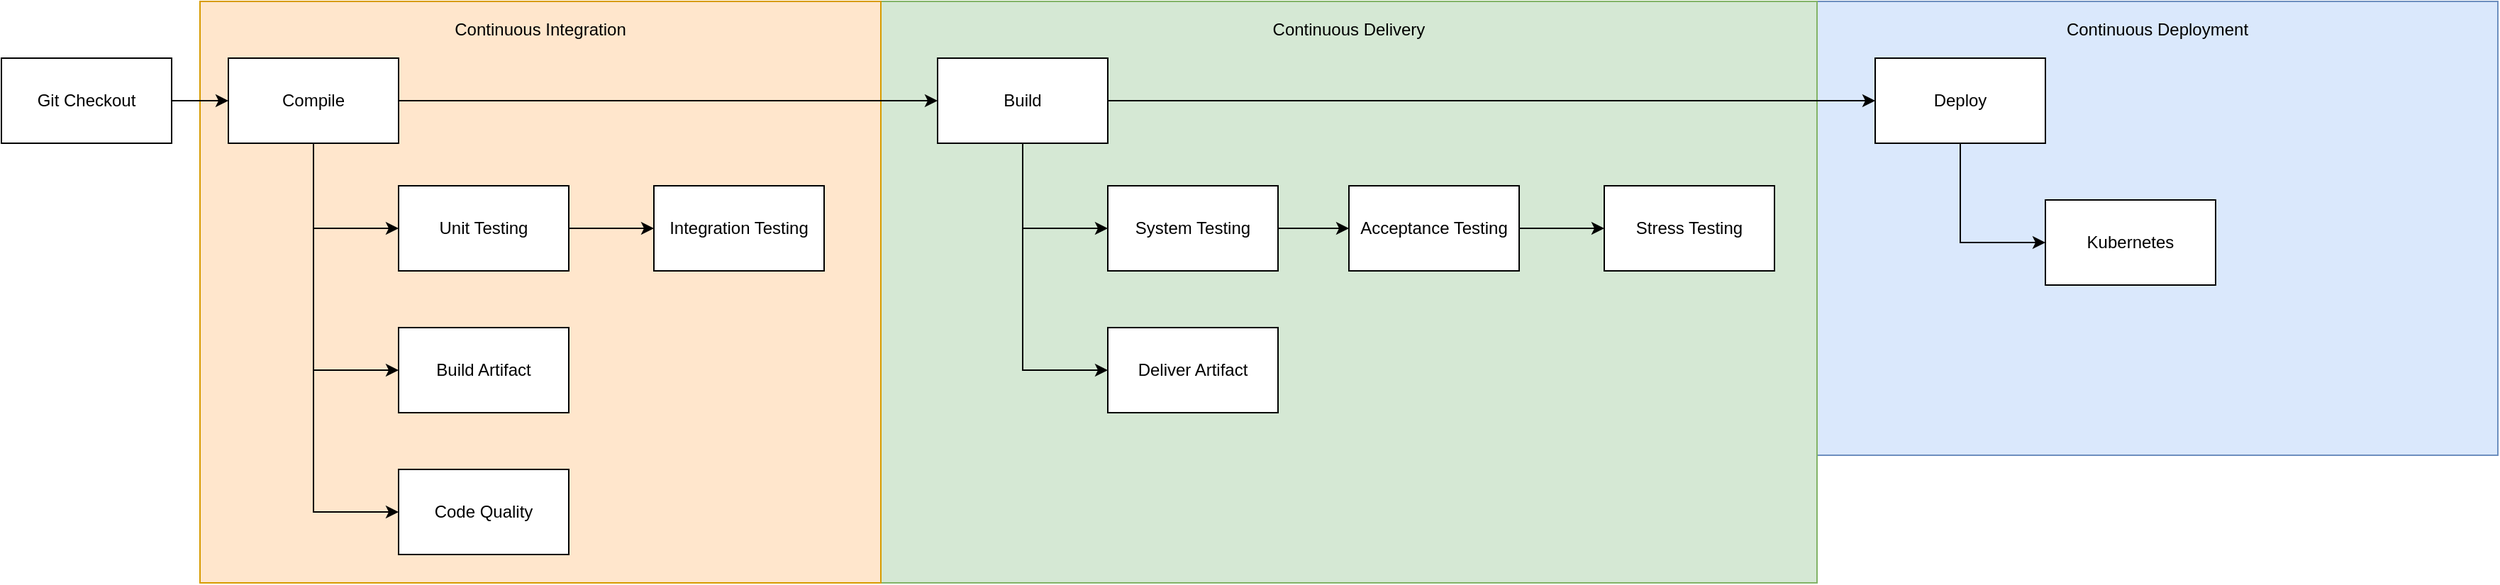 <mxfile version="12.9.14" type="google" pages="2"><diagram id="zy8Natd9dz65Ar8-Fubi" name="Goal"><mxGraphModel dx="2062" dy="1164" grid="1" gridSize="10" guides="1" tooltips="1" connect="1" arrows="1" fold="1" page="1" pageScale="1" pageWidth="827" pageHeight="1169" math="0" shadow="0"><root><mxCell id="0"/><mxCell id="1" parent="0"/><mxCell id="mmfzlveDfDOriDZYuEzA-23" value="" style="rounded=0;whiteSpace=wrap;html=1;fillColor=#dae8fc;strokeColor=#6c8ebf;" parent="1" vertex="1"><mxGeometry x="1320" width="480" height="320" as="geometry"/></mxCell><mxCell id="mmfzlveDfDOriDZYuEzA-21" value="" style="rounded=0;whiteSpace=wrap;html=1;fillColor=#d5e8d4;strokeColor=#82b366;" parent="1" vertex="1"><mxGeometry x="660" width="660" height="410" as="geometry"/></mxCell><mxCell id="mmfzlveDfDOriDZYuEzA-7" value="" style="rounded=0;whiteSpace=wrap;html=1;fillColor=#ffe6cc;strokeColor=#d79b00;" parent="1" vertex="1"><mxGeometry x="180" width="480" height="410" as="geometry"/></mxCell><mxCell id="mmfzlveDfDOriDZYuEzA-11" style="edgeStyle=orthogonalEdgeStyle;rounded=0;orthogonalLoop=1;jettySize=auto;html=1;exitX=1;exitY=0.5;exitDx=0;exitDy=0;entryX=0;entryY=0.5;entryDx=0;entryDy=0;" parent="1" source="mmfzlveDfDOriDZYuEzA-1" target="mmfzlveDfDOriDZYuEzA-2" edge="1"><mxGeometry relative="1" as="geometry"/></mxCell><mxCell id="mmfzlveDfDOriDZYuEzA-1" value="Git Checkout" style="rounded=0;whiteSpace=wrap;html=1;" parent="1" vertex="1"><mxGeometry x="40" y="40" width="120" height="60" as="geometry"/></mxCell><mxCell id="mmfzlveDfDOriDZYuEzA-18" style="edgeStyle=orthogonalEdgeStyle;rounded=0;orthogonalLoop=1;jettySize=auto;html=1;exitX=0.5;exitY=1;exitDx=0;exitDy=0;entryX=0;entryY=0.5;entryDx=0;entryDy=0;" parent="1" source="mmfzlveDfDOriDZYuEzA-2" target="mmfzlveDfDOriDZYuEzA-3" edge="1"><mxGeometry relative="1" as="geometry"/></mxCell><mxCell id="mmfzlveDfDOriDZYuEzA-19" style="edgeStyle=orthogonalEdgeStyle;rounded=0;orthogonalLoop=1;jettySize=auto;html=1;exitX=0.5;exitY=1;exitDx=0;exitDy=0;entryX=0;entryY=0.5;entryDx=0;entryDy=0;" parent="1" source="mmfzlveDfDOriDZYuEzA-2" target="mmfzlveDfDOriDZYuEzA-4" edge="1"><mxGeometry relative="1" as="geometry"/></mxCell><mxCell id="mmfzlveDfDOriDZYuEzA-20" style="edgeStyle=orthogonalEdgeStyle;rounded=0;orthogonalLoop=1;jettySize=auto;html=1;exitX=1;exitY=0.5;exitDx=0;exitDy=0;entryX=0;entryY=0.5;entryDx=0;entryDy=0;" parent="1" source="mmfzlveDfDOriDZYuEzA-2" target="mmfzlveDfDOriDZYuEzA-5" edge="1"><mxGeometry relative="1" as="geometry"/></mxCell><mxCell id="mmfzlveDfDOriDZYuEzA-26" style="edgeStyle=orthogonalEdgeStyle;rounded=0;orthogonalLoop=1;jettySize=auto;html=1;exitX=0.5;exitY=1;exitDx=0;exitDy=0;entryX=0;entryY=0.5;entryDx=0;entryDy=0;" parent="1" source="mmfzlveDfDOriDZYuEzA-2" target="mmfzlveDfDOriDZYuEzA-25" edge="1"><mxGeometry relative="1" as="geometry"/></mxCell><mxCell id="mmfzlveDfDOriDZYuEzA-2" value="Compile" style="rounded=0;whiteSpace=wrap;html=1;" parent="1" vertex="1"><mxGeometry x="200" y="40" width="120" height="60" as="geometry"/></mxCell><mxCell id="mmfzlveDfDOriDZYuEzA-17" style="edgeStyle=orthogonalEdgeStyle;rounded=0;orthogonalLoop=1;jettySize=auto;html=1;exitX=1;exitY=0.5;exitDx=0;exitDy=0;entryX=0;entryY=0.5;entryDx=0;entryDy=0;" parent="1" source="mmfzlveDfDOriDZYuEzA-3" target="mmfzlveDfDOriDZYuEzA-15" edge="1"><mxGeometry relative="1" as="geometry"/></mxCell><mxCell id="mmfzlveDfDOriDZYuEzA-3" value="Unit Testing" style="rounded=0;whiteSpace=wrap;html=1;" parent="1" vertex="1"><mxGeometry x="320" y="130" width="120" height="60" as="geometry"/></mxCell><mxCell id="mmfzlveDfDOriDZYuEzA-4" value="Code Quality" style="rounded=0;whiteSpace=wrap;html=1;" parent="1" vertex="1"><mxGeometry x="320" y="330" width="120" height="60" as="geometry"/></mxCell><mxCell id="mmfzlveDfDOriDZYuEzA-28" style="edgeStyle=orthogonalEdgeStyle;rounded=0;orthogonalLoop=1;jettySize=auto;html=1;exitX=0.5;exitY=1;exitDx=0;exitDy=0;entryX=0;entryY=0.5;entryDx=0;entryDy=0;" parent="1" source="mmfzlveDfDOriDZYuEzA-5" target="mmfzlveDfDOriDZYuEzA-14" edge="1"><mxGeometry relative="1" as="geometry"/></mxCell><mxCell id="mmfzlveDfDOriDZYuEzA-32" style="edgeStyle=orthogonalEdgeStyle;rounded=0;orthogonalLoop=1;jettySize=auto;html=1;exitX=0.5;exitY=1;exitDx=0;exitDy=0;entryX=0;entryY=0.5;entryDx=0;entryDy=0;" parent="1" source="mmfzlveDfDOriDZYuEzA-5" target="mmfzlveDfDOriDZYuEzA-31" edge="1"><mxGeometry relative="1" as="geometry"/></mxCell><mxCell id="mmfzlveDfDOriDZYuEzA-35" style="edgeStyle=orthogonalEdgeStyle;rounded=0;orthogonalLoop=1;jettySize=auto;html=1;exitX=1;exitY=0.5;exitDx=0;exitDy=0;" parent="1" source="mmfzlveDfDOriDZYuEzA-5" target="mmfzlveDfDOriDZYuEzA-34" edge="1"><mxGeometry relative="1" as="geometry"/></mxCell><mxCell id="mmfzlveDfDOriDZYuEzA-5" value="Build" style="rounded=0;whiteSpace=wrap;html=1;" parent="1" vertex="1"><mxGeometry x="700" y="40" width="120" height="60" as="geometry"/></mxCell><mxCell id="mmfzlveDfDOriDZYuEzA-9" value="Continuous Integration" style="text;html=1;strokeColor=none;fillColor=none;align=center;verticalAlign=middle;whiteSpace=wrap;rounded=0;" parent="1" vertex="1"><mxGeometry x="355" y="10" width="130" height="20" as="geometry"/></mxCell><mxCell id="mmfzlveDfDOriDZYuEzA-29" style="edgeStyle=orthogonalEdgeStyle;rounded=0;orthogonalLoop=1;jettySize=auto;html=1;exitX=1;exitY=0.5;exitDx=0;exitDy=0;entryX=0;entryY=0.5;entryDx=0;entryDy=0;" parent="1" source="mmfzlveDfDOriDZYuEzA-14" target="mmfzlveDfDOriDZYuEzA-27" edge="1"><mxGeometry relative="1" as="geometry"/></mxCell><mxCell id="mmfzlveDfDOriDZYuEzA-14" value="System Testing" style="rounded=0;whiteSpace=wrap;html=1;" parent="1" vertex="1"><mxGeometry x="820" y="130" width="120" height="60" as="geometry"/></mxCell><mxCell id="mmfzlveDfDOriDZYuEzA-15" value="Integration Testing" style="rounded=0;whiteSpace=wrap;html=1;" parent="1" vertex="1"><mxGeometry x="500" y="130" width="120" height="60" as="geometry"/></mxCell><mxCell id="mmfzlveDfDOriDZYuEzA-22" value="Continuous Delivery" style="text;html=1;strokeColor=none;fillColor=none;align=center;verticalAlign=middle;whiteSpace=wrap;rounded=0;" parent="1" vertex="1"><mxGeometry x="935" y="10" width="110" height="20" as="geometry"/></mxCell><mxCell id="mmfzlveDfDOriDZYuEzA-24" value="Continuous Deployment" style="text;html=1;strokeColor=none;fillColor=none;align=center;verticalAlign=middle;whiteSpace=wrap;rounded=0;" parent="1" vertex="1"><mxGeometry x="1490" y="10" width="140" height="20" as="geometry"/></mxCell><mxCell id="mmfzlveDfDOriDZYuEzA-25" value="Build Artifact" style="rounded=0;whiteSpace=wrap;html=1;" parent="1" vertex="1"><mxGeometry x="320" y="230" width="120" height="60" as="geometry"/></mxCell><mxCell id="mmfzlveDfDOriDZYuEzA-38" style="edgeStyle=orthogonalEdgeStyle;rounded=0;orthogonalLoop=1;jettySize=auto;html=1;exitX=1;exitY=0.5;exitDx=0;exitDy=0;" parent="1" source="mmfzlveDfDOriDZYuEzA-27" target="mmfzlveDfDOriDZYuEzA-37" edge="1"><mxGeometry relative="1" as="geometry"/></mxCell><mxCell id="mmfzlveDfDOriDZYuEzA-27" value="Acceptance Testing" style="rounded=0;whiteSpace=wrap;html=1;" parent="1" vertex="1"><mxGeometry x="990" y="130" width="120" height="60" as="geometry"/></mxCell><mxCell id="mmfzlveDfDOriDZYuEzA-31" value="Deliver Artifact" style="rounded=0;whiteSpace=wrap;html=1;" parent="1" vertex="1"><mxGeometry x="820" y="230" width="120" height="60" as="geometry"/></mxCell><mxCell id="mmfzlveDfDOriDZYuEzA-39" style="edgeStyle=orthogonalEdgeStyle;rounded=0;orthogonalLoop=1;jettySize=auto;html=1;exitX=0.5;exitY=1;exitDx=0;exitDy=0;entryX=0;entryY=0.5;entryDx=0;entryDy=0;" parent="1" source="mmfzlveDfDOriDZYuEzA-34" target="mmfzlveDfDOriDZYuEzA-36" edge="1"><mxGeometry relative="1" as="geometry"/></mxCell><mxCell id="mmfzlveDfDOriDZYuEzA-34" value="Deploy" style="rounded=0;whiteSpace=wrap;html=1;" parent="1" vertex="1"><mxGeometry x="1361" y="40" width="120" height="60" as="geometry"/></mxCell><mxCell id="mmfzlveDfDOriDZYuEzA-36" value="Kubernetes" style="rounded=0;whiteSpace=wrap;html=1;" parent="1" vertex="1"><mxGeometry x="1481" y="140" width="120" height="60" as="geometry"/></mxCell><mxCell id="mmfzlveDfDOriDZYuEzA-37" value="Stress Testing" style="rounded=0;whiteSpace=wrap;html=1;" parent="1" vertex="1"><mxGeometry x="1170" y="130" width="120" height="60" as="geometry"/></mxCell></root></mxGraphModel></diagram><diagram id="kVrG_JDH1B6AE0P1uulK" name="Current"><mxGraphModel dx="2062" dy="2333" grid="1" gridSize="10" guides="1" tooltips="1" connect="1" arrows="1" fold="1" page="1" pageScale="1" pageWidth="827" pageHeight="1169" math="0" shadow="0"><root><mxCell id="5QwUm7O0vKk0viVFhKyj-0"/><mxCell id="5QwUm7O0vKk0viVFhKyj-1" parent="5QwUm7O0vKk0viVFhKyj-0"/><object label="&lt;div style=&quot;text-align: left&quot;&gt;On push towards master or develop branch&lt;/div&gt;" placeholders="1" c4Name="hostname" c4Type="DeploymentNode" c4OperationSystem="operationSystem" c4ScalingFactor="scalingFactor" id="ehx88M-3uhJM0UjVz0yv-24"><mxCell style="rounded=1;whiteSpace=wrap;html=1;labelBackgroundColor=none;fillColor=#ffffff;fontColor=#000000;align=left;arcSize=3;strokeColor=#000000;verticalAlign=bottom;" parent="5QwUm7O0vKk0viVFhKyj-1" vertex="1"><mxGeometry x="20" y="-30" width="780" height="430" as="geometry"/><C4DeploymentNode as="c4"/></mxCell></object><object label="&lt;div style=&quot;text-align: left&quot;&gt;On push on any branch excluding the master and develop&lt;/div&gt;" placeholders="1" c4Name="hostname" c4Type="DeploymentNode" c4OperationSystem="operationSystem" c4ScalingFactor="scalingFactor" id="ehx88M-3uhJM0UjVz0yv-23"><mxCell style="rounded=1;whiteSpace=wrap;html=1;labelBackgroundColor=none;fillColor=#ffffff;fontColor=#000000;align=left;arcSize=3;strokeColor=#000000;verticalAlign=bottom;" parent="5QwUm7O0vKk0viVFhKyj-1" vertex="1"><mxGeometry x="20" y="410" width="480" height="430" as="geometry"/><C4DeploymentNode as="c4"/></mxCell></object><mxCell id="mzlveLY3WgbJDyGrH7QB-1" value="" style="rounded=0;whiteSpace=wrap;html=1;fillColor=#d5e8d4;strokeColor=#82b366;" parent="5QwUm7O0vKk0viVFhKyj-1" vertex="1"><mxGeometry x="480" y="-10" width="300" height="390" as="geometry"/></mxCell><mxCell id="mzlveLY3WgbJDyGrH7QB-2" value="" style="rounded=0;whiteSpace=wrap;html=1;fillColor=#ffe6cc;strokeColor=#d79b00;" parent="5QwUm7O0vKk0viVFhKyj-1" vertex="1"><mxGeometry x="180" y="-10" width="300" height="390" as="geometry"/></mxCell><mxCell id="mzlveLY3WgbJDyGrH7QB-3" style="edgeStyle=orthogonalEdgeStyle;rounded=0;orthogonalLoop=1;jettySize=auto;html=1;exitX=1;exitY=0.5;exitDx=0;exitDy=0;entryX=0;entryY=0.5;entryDx=0;entryDy=0;" parent="5QwUm7O0vKk0viVFhKyj-1" source="mzlveLY3WgbJDyGrH7QB-4" target="mzlveLY3WgbJDyGrH7QB-9" edge="1"><mxGeometry relative="1" as="geometry"/></mxCell><mxCell id="mzlveLY3WgbJDyGrH7QB-4" value="Git Checkout" style="rounded=0;whiteSpace=wrap;html=1;" parent="5QwUm7O0vKk0viVFhKyj-1" vertex="1"><mxGeometry x="40" y="30" width="120" height="60" as="geometry"/></mxCell><mxCell id="mzlveLY3WgbJDyGrH7QB-7" style="edgeStyle=orthogonalEdgeStyle;rounded=0;orthogonalLoop=1;jettySize=auto;html=1;exitX=1;exitY=0.5;exitDx=0;exitDy=0;entryX=0;entryY=0.5;entryDx=0;entryDy=0;" parent="5QwUm7O0vKk0viVFhKyj-1" source="mzlveLY3WgbJDyGrH7QB-9" target="mzlveLY3WgbJDyGrH7QB-16" edge="1"><mxGeometry relative="1" as="geometry"/></mxCell><mxCell id="ehx88M-3uhJM0UjVz0yv-1" style="edgeStyle=orthogonalEdgeStyle;rounded=0;orthogonalLoop=1;jettySize=auto;html=1;entryX=0;entryY=0.5;entryDx=0;entryDy=0;" parent="5QwUm7O0vKk0viVFhKyj-1" source="mzlveLY3WgbJDyGrH7QB-9" target="ehx88M-3uhJM0UjVz0yv-0" edge="1"><mxGeometry relative="1" as="geometry"/></mxCell><mxCell id="mzlveLY3WgbJDyGrH7QB-9" value="Build &amp;amp; Test" style="rounded=0;whiteSpace=wrap;html=1;" parent="5QwUm7O0vKk0viVFhKyj-1" vertex="1"><mxGeometry x="200" y="30" width="120" height="60" as="geometry"/></mxCell><mxCell id="ehx88M-3uhJM0UjVz0yv-22" style="edgeStyle=orthogonalEdgeStyle;rounded=0;orthogonalLoop=1;jettySize=auto;html=1;entryX=0.5;entryY=0;entryDx=0;entryDy=0;" parent="5QwUm7O0vKk0viVFhKyj-1" source="mzlveLY3WgbJDyGrH7QB-11" target="mzlveLY3WgbJDyGrH7QB-23" edge="1"><mxGeometry relative="1" as="geometry"/></mxCell><mxCell id="mzlveLY3WgbJDyGrH7QB-11" value="Unit Testing" style="rounded=0;whiteSpace=wrap;html=1;" parent="5QwUm7O0vKk0viVFhKyj-1" vertex="1"><mxGeometry x="320" y="220" width="120" height="60" as="geometry"/></mxCell><mxCell id="mzlveLY3WgbJDyGrH7QB-13" style="edgeStyle=orthogonalEdgeStyle;rounded=0;orthogonalLoop=1;jettySize=auto;html=1;exitX=0.5;exitY=1;exitDx=0;exitDy=0;entryX=0;entryY=0.5;entryDx=0;entryDy=0;" parent="5QwUm7O0vKk0viVFhKyj-1" source="mzlveLY3WgbJDyGrH7QB-16" target="mzlveLY3WgbJDyGrH7QB-19" edge="1"><mxGeometry relative="1" as="geometry"/></mxCell><mxCell id="mzlveLY3WgbJDyGrH7QB-16" value="Delivery" style="rounded=0;whiteSpace=wrap;html=1;" parent="5QwUm7O0vKk0viVFhKyj-1" vertex="1"><mxGeometry x="499" y="30" width="120" height="60" as="geometry"/></mxCell><mxCell id="mzlveLY3WgbJDyGrH7QB-17" value="Continuous Integration" style="text;html=1;strokeColor=none;fillColor=none;align=center;verticalAlign=middle;whiteSpace=wrap;rounded=0;" parent="5QwUm7O0vKk0viVFhKyj-1" vertex="1"><mxGeometry x="265" width="130" height="20" as="geometry"/></mxCell><mxCell id="mzlveLY3WgbJDyGrH7QB-19" value="Deliver image to DockerHub" style="rounded=0;whiteSpace=wrap;html=1;" parent="5QwUm7O0vKk0viVFhKyj-1" vertex="1"><mxGeometry x="619" y="120" width="120" height="60" as="geometry"/></mxCell><mxCell id="mzlveLY3WgbJDyGrH7QB-21" value="Continuous Delivery" style="text;html=1;strokeColor=none;fillColor=none;align=center;verticalAlign=middle;whiteSpace=wrap;rounded=0;" parent="5QwUm7O0vKk0viVFhKyj-1" vertex="1"><mxGeometry x="575" width="110" height="20" as="geometry"/></mxCell><mxCell id="mzlveLY3WgbJDyGrH7QB-23" value="Build release artifact" style="rounded=0;whiteSpace=wrap;html=1;" parent="5QwUm7O0vKk0viVFhKyj-1" vertex="1"><mxGeometry x="320" y="310" width="120" height="60" as="geometry"/></mxCell><mxCell id="ehx88M-3uhJM0UjVz0yv-2" style="edgeStyle=orthogonalEdgeStyle;rounded=0;orthogonalLoop=1;jettySize=auto;html=1;entryX=0.5;entryY=0;entryDx=0;entryDy=0;" parent="5QwUm7O0vKk0viVFhKyj-1" source="ehx88M-3uhJM0UjVz0yv-0" target="mzlveLY3WgbJDyGrH7QB-11" edge="1"><mxGeometry relative="1" as="geometry"/></mxCell><mxCell id="ehx88M-3uhJM0UjVz0yv-0" value="Build" style="rounded=0;whiteSpace=wrap;html=1;" parent="5QwUm7O0vKk0viVFhKyj-1" vertex="1"><mxGeometry x="320" y="120" width="120" height="60" as="geometry"/></mxCell><mxCell id="ehx88M-3uhJM0UjVz0yv-6" value="" style="rounded=0;whiteSpace=wrap;html=1;fillColor=#ffe6cc;strokeColor=#d79b00;" parent="5QwUm7O0vKk0viVFhKyj-1" vertex="1"><mxGeometry x="180" y="430" width="300" height="390" as="geometry"/></mxCell><mxCell id="ehx88M-3uhJM0UjVz0yv-7" style="edgeStyle=orthogonalEdgeStyle;rounded=0;orthogonalLoop=1;jettySize=auto;html=1;exitX=1;exitY=0.5;exitDx=0;exitDy=0;entryX=0;entryY=0.5;entryDx=0;entryDy=0;" parent="5QwUm7O0vKk0viVFhKyj-1" source="ehx88M-3uhJM0UjVz0yv-8" target="ehx88M-3uhJM0UjVz0yv-11" edge="1"><mxGeometry relative="1" as="geometry"/></mxCell><mxCell id="ehx88M-3uhJM0UjVz0yv-8" value="Git Checkout" style="rounded=0;whiteSpace=wrap;html=1;" parent="5QwUm7O0vKk0viVFhKyj-1" vertex="1"><mxGeometry x="40" y="470" width="120" height="60" as="geometry"/></mxCell><mxCell id="ehx88M-3uhJM0UjVz0yv-10" style="edgeStyle=orthogonalEdgeStyle;rounded=0;orthogonalLoop=1;jettySize=auto;html=1;entryX=0;entryY=0.5;entryDx=0;entryDy=0;" parent="5QwUm7O0vKk0viVFhKyj-1" source="ehx88M-3uhJM0UjVz0yv-11" target="ehx88M-3uhJM0UjVz0yv-21" edge="1"><mxGeometry relative="1" as="geometry"/></mxCell><mxCell id="ehx88M-3uhJM0UjVz0yv-11" value="Build &amp;amp; Test" style="rounded=0;whiteSpace=wrap;html=1;" parent="5QwUm7O0vKk0viVFhKyj-1" vertex="1"><mxGeometry x="200" y="470" width="120" height="60" as="geometry"/></mxCell><mxCell id="ehx88M-3uhJM0UjVz0yv-13" value="Unit Testing" style="rounded=0;whiteSpace=wrap;html=1;" parent="5QwUm7O0vKk0viVFhKyj-1" vertex="1"><mxGeometry x="320" y="660" width="120" height="60" as="geometry"/></mxCell><mxCell id="ehx88M-3uhJM0UjVz0yv-16" value="Continuous Integration" style="text;html=1;strokeColor=none;fillColor=none;align=center;verticalAlign=middle;whiteSpace=wrap;rounded=0;" parent="5QwUm7O0vKk0viVFhKyj-1" vertex="1"><mxGeometry x="265" y="440" width="130" height="20" as="geometry"/></mxCell><mxCell id="ehx88M-3uhJM0UjVz0yv-20" style="edgeStyle=orthogonalEdgeStyle;rounded=0;orthogonalLoop=1;jettySize=auto;html=1;entryX=0.5;entryY=0;entryDx=0;entryDy=0;" parent="5QwUm7O0vKk0viVFhKyj-1" source="ehx88M-3uhJM0UjVz0yv-21" target="ehx88M-3uhJM0UjVz0yv-13" edge="1"><mxGeometry relative="1" as="geometry"/></mxCell><mxCell id="ehx88M-3uhJM0UjVz0yv-21" value="Build" style="rounded=0;whiteSpace=wrap;html=1;" parent="5QwUm7O0vKk0viVFhKyj-1" vertex="1"><mxGeometry x="320" y="560" width="120" height="60" as="geometry"/></mxCell></root></mxGraphModel></diagram></mxfile>